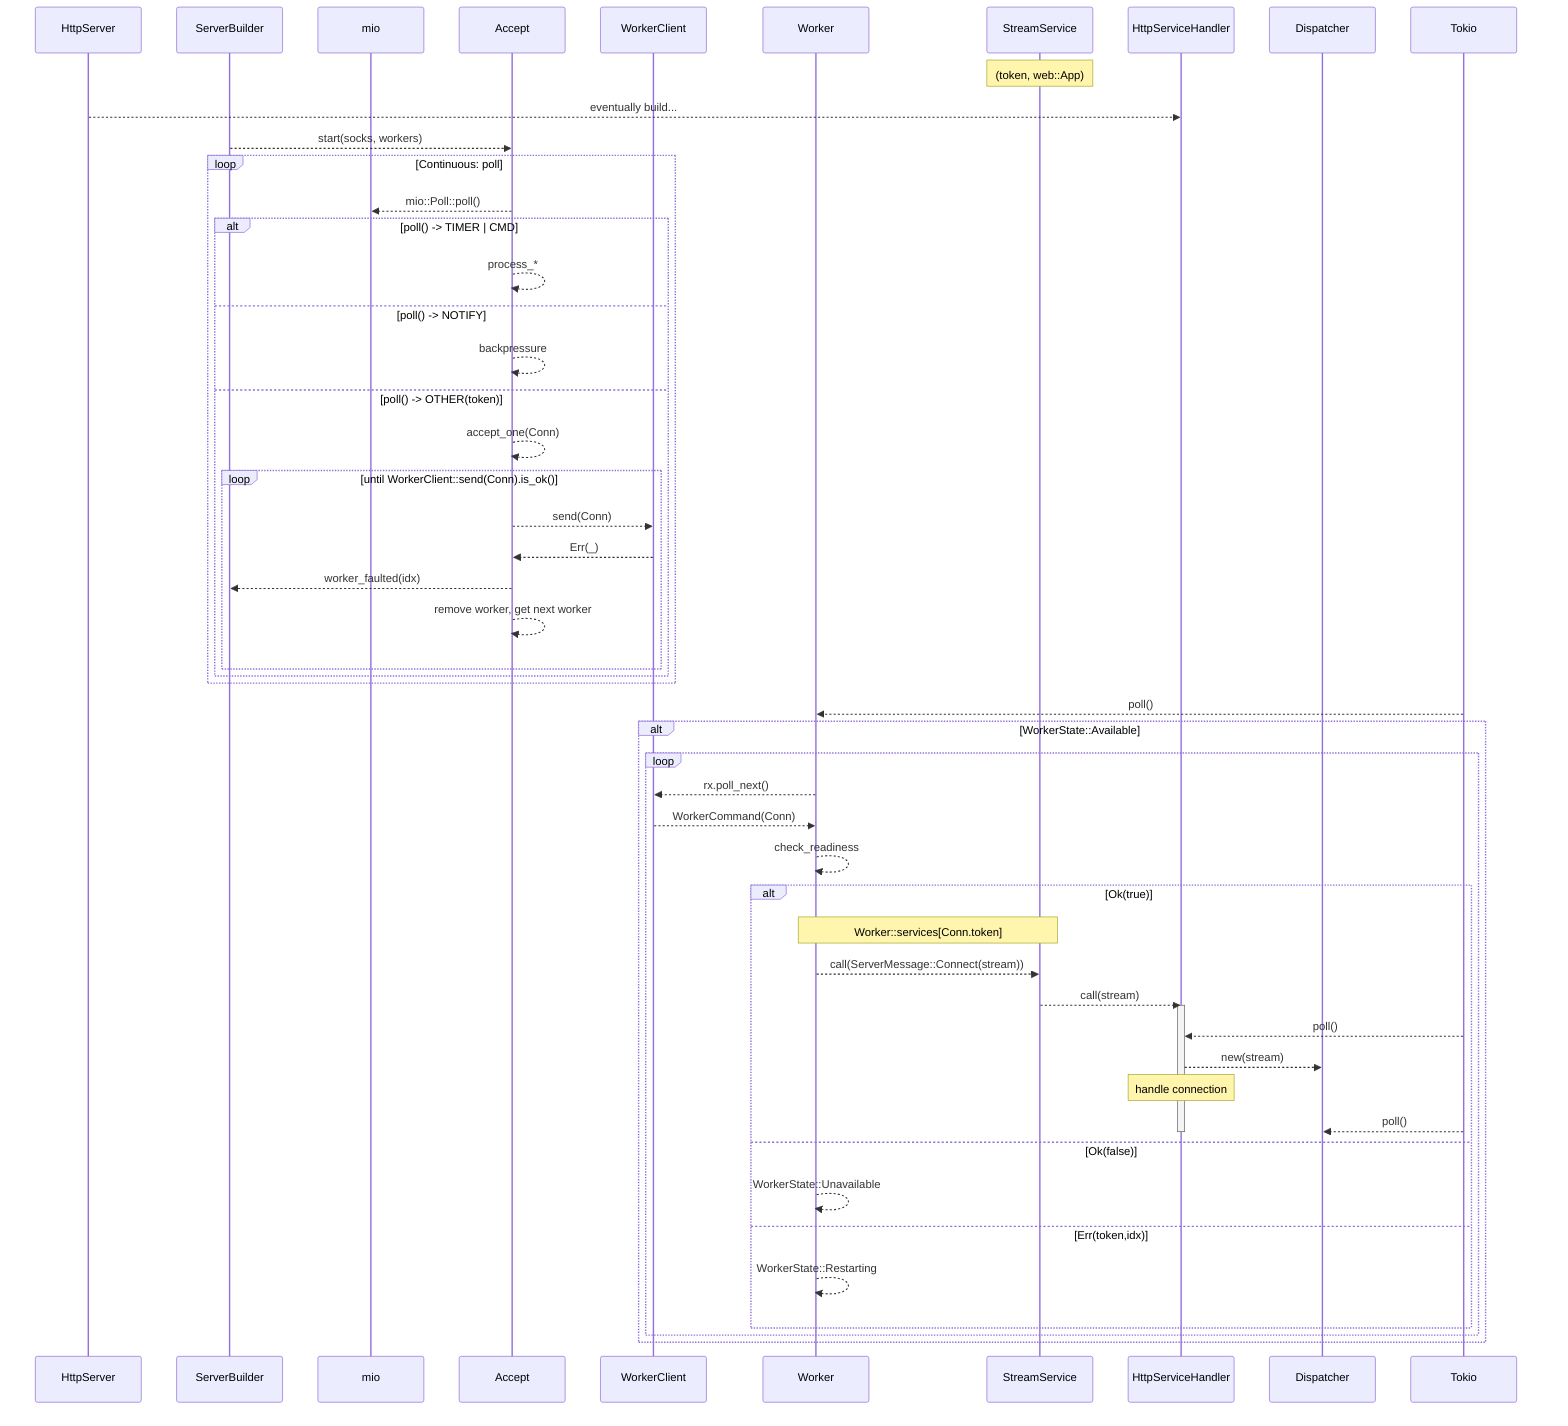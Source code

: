 sequenceDiagram

participant HttpServer
participant ServerBuilder
participant mio
participant Accept
participant WorkerClient
participant Worker
participant StreamService
participant HttpServiceHandler
participant Dispatcher
participant Tokio

Note over StreamService: (token, web::App)


HttpServer-->>HttpServiceHandler: eventually build...

ServerBuilder-->>Accept: start(socks, workers)
loop Continuous: poll
	Accept-->>mio: mio::Poll::poll()
	alt poll() -> TIMER | CMD
		Accept-->>Accept: process_*
	else poll() -> NOTIFY
		Accept-->>Accept: backpressure
	else poll() -> OTHER(token)
		Accept-->>Accept: accept_one(Conn)
		loop until WorkerClient::send(Conn).is_ok()
			Accept-->>WorkerClient: send(Conn)
			WorkerClient-->>Accept: Err(_)
			Accept-->>ServerBuilder: worker_faulted(idx)
			Accept-->>Accept: remove worker, get next worker
		end
	end
end

Tokio-->>Worker: poll()
alt WorkerState::Available
	loop
		Worker-->>WorkerClient: rx.poll_next()
		WorkerClient-->>Worker: WorkerCommand(Conn)
		Worker-->>Worker: check_readiness
		alt Ok(true)
			Note over Worker,StreamService: Worker::services[Conn.token]
			Worker-->>StreamService: call(ServerMessage::Connect(stream))
			StreamService-->>HttpServiceHandler: call(stream)
			activate HttpServiceHandler
				Tokio-->>HttpServiceHandler: poll()
				HttpServiceHandler-->>Dispatcher: new(stream)
				Note over HttpServiceHandler: handle connection
				Tokio-->>Dispatcher: poll()
			deactivate HttpServiceHandler

		else Ok(false)
			Worker-->>Worker: WorkerState::Unavailable
		else Err(token,idx)
			Worker-->>Worker: WorkerState::Restarting
		end
	end
end